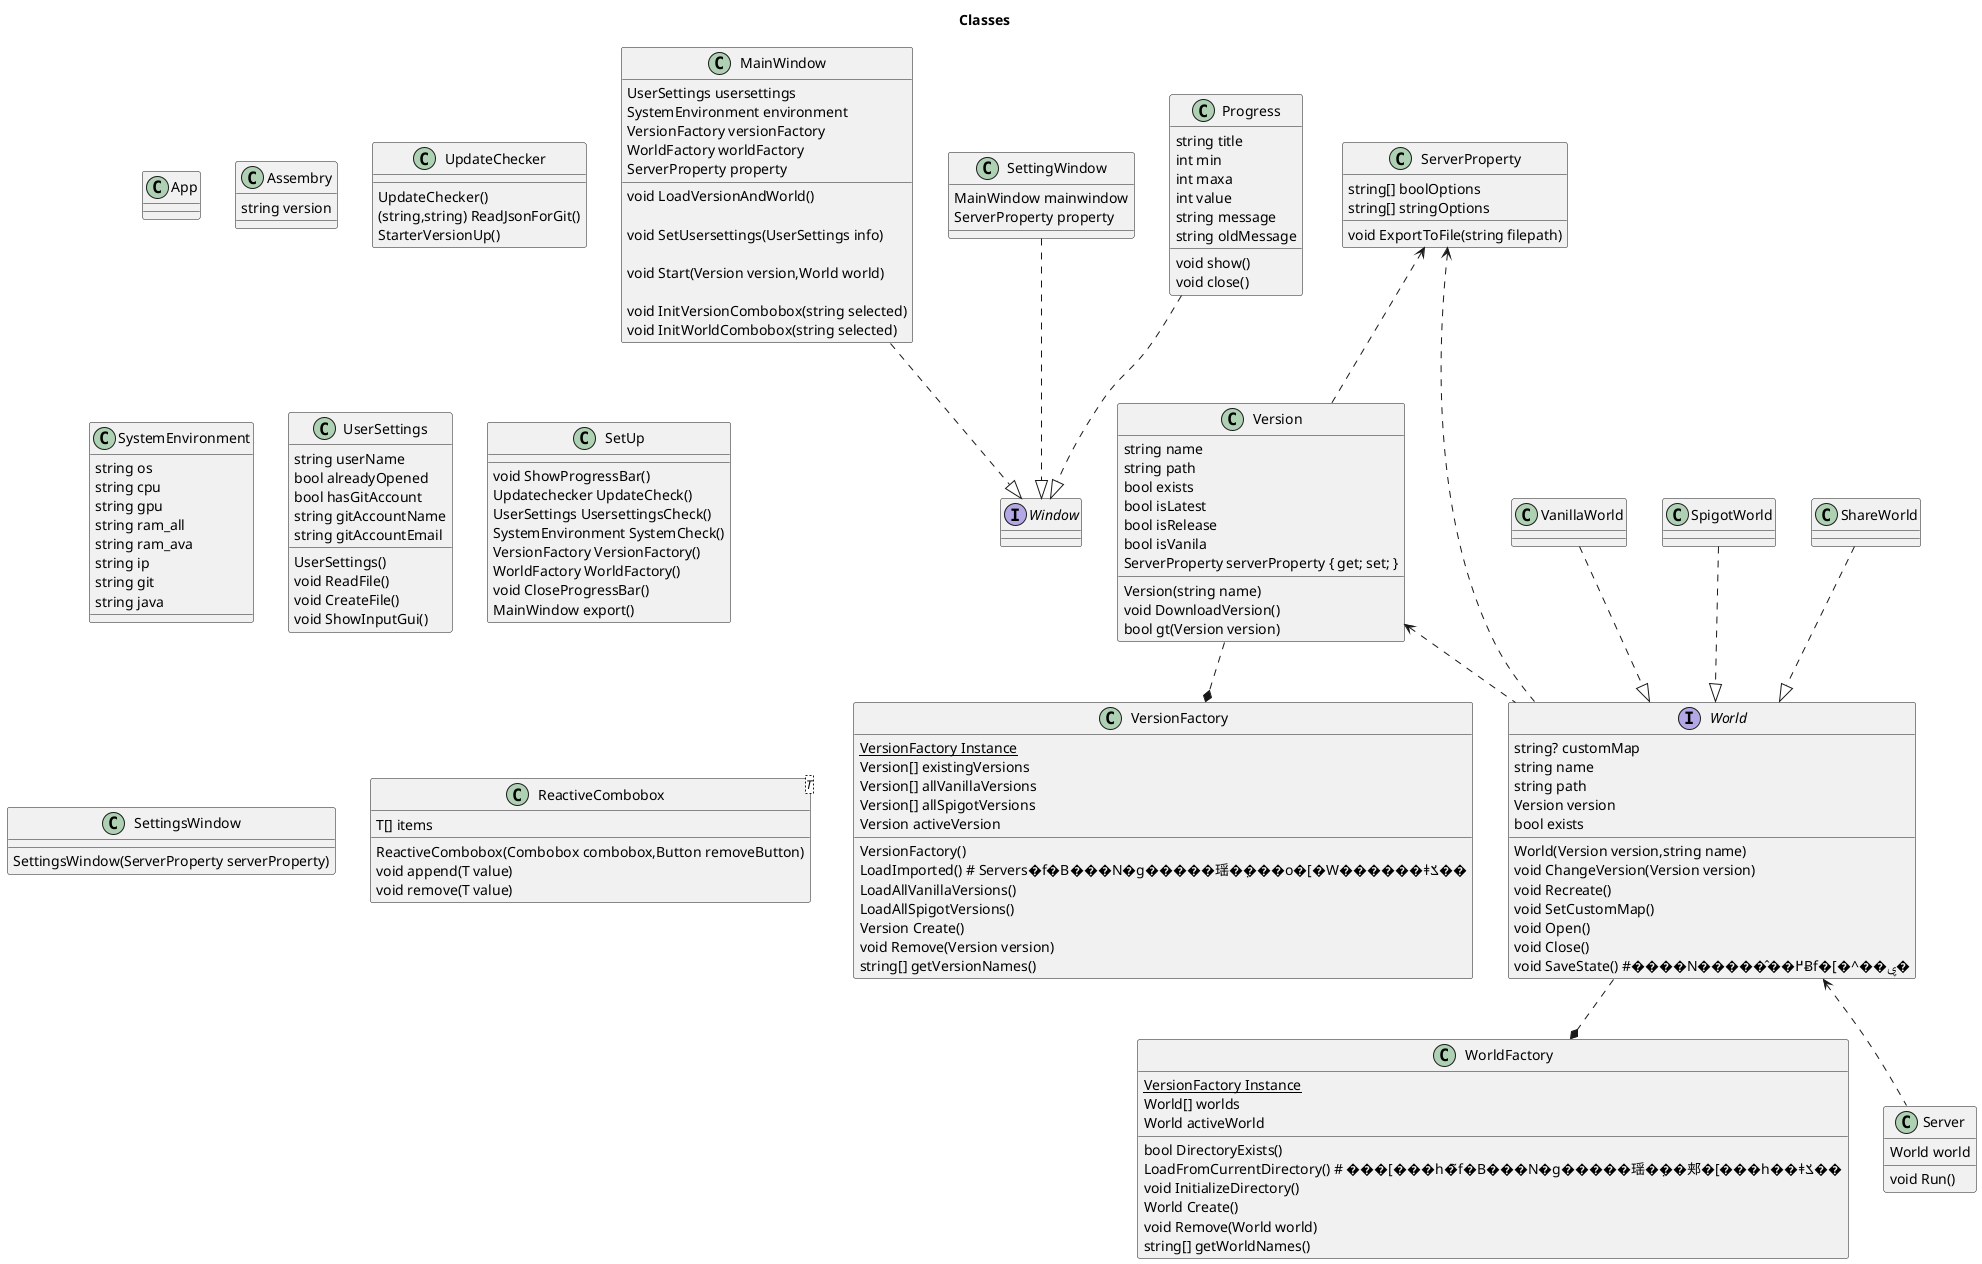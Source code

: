 @startuml main
title Classes

class App{
}

class Assembry{
  string version
}

class UpdateChecker{
  UpdateChecker()
  (string,string) ReadJsonForGit()
  StarterVersionUp()
}

class SystemEnvironment{
  string os
  string cpu
  string gpu
  string ram_all
  string ram_ava
  string ip
  string git
  string java
}

class UserSettings{
  UserSettings()
  void ReadFile()
  void CreateFile()
  void ShowInputGui()
  string userName
  bool alreadyOpened
  bool hasGitAccount
  string gitAccountName
  string gitAccountEmail
}

interface Window{
}

class SetUp{
  void ShowProgressBar()
  Updatechecker UpdateCheck()
  UserSettings UsersettingsCheck()
  SystemEnvironment SystemCheck()
  VersionFactory VersionFactory()
  WorldFactory WorldFactory()
  void CloseProgressBar()
  MainWindow export()
}


class SettingsWindow{
  SettingsWindow(ServerProperty serverProperty)
}

class MainWindow{
  UserSettings usersettings
  SystemEnvironment environment
  VersionFactory versionFactory
  WorldFactory worldFactory
  ServerProperty property

  void LoadVersionAndWorld()

  void SetUsersettings(UserSettings info)

  void Start(Version version,World world)

  void InitVersionCombobox(string selected)
  void InitWorldCombobox(string selected)
}
MainWindow ..|> Window

class SettingWindow{
  MainWindow mainwindow
  ServerProperty property
}


SettingWindow ..|> Window

class Progress{
  string title
  int min
  int maxa
  int value
  string message
  string oldMessage
  void show()
  void close()
}
Progress ..|> Window

' ����l����
class ReactiveCombobox<T>{
  ReactiveCombobox(Combobox combobox,Button removeButton)
  T[] items
  void append(T value)
  void remove(T value)
}

class VersionFactory{
  {classifier} VersionFactory Instance
  VersionFactory()
  LoadImported() # Servers�f�B���N�g�����瑶�݂���o�[�W������ǂݎ��
  LoadAllVanillaVersions()
  LoadAllSpigotVersions()
  Version Create()
  void Remove(Version version)
  Version[] existingVersions
  Version[] allVanillaVersions
  Version[] allSpigotVersions
  Version activeVersion
  string[] getVersionNames()
}
Version ..* VersionFactory


class Version{
  Version(string name)
  string name
  string path
  bool exists
  bool isLatest
  bool isRelease
  bool isVanila
  void DownloadVersion()
  ServerProperty serverProperty { get; set; }
  bool gt(Version version)
}

class WorldFactory{
  {classifier} VersionFactory Instance
  bool DirectoryExists()
  LoadFromCurrentDirectory() # ���[���h�̃f�B���N�g�����瑶�݂��郏�[���h��ǂݎ��
  void InitializeDirectory()
  World Create()
  void Remove(World world)
  World[] worlds
  World activeWorld
  string[] getWorldNames()
}
World ..* WorldFactory


interface World{
  World(Version version,string name)
  string? customMap
  string name
  string path
  Version version
  bool exists
  void ChangeVersion(Version version)
  void Recreate()
  void SetCustomMap()
  void Open()
  void Close()
  void SaveState() #����N�����̂��߂Ƀf�[�^��ۑ�
}
Version <.. World
ServerProperty <.. World

class VanillaWorld{}
VanillaWorld ..|>World

class SpigotWorld{}
SpigotWorld ..|>World

class ShareWorld{}
ShareWorld ..|>World

class ServerProperty{
  string[] boolOptions
  string[] stringOptions
  void ExportToFile(string filepath)
}
ServerProperty <.. Version

class Server{
  World world
  void Run()
}

World <.. Server

@enduml
